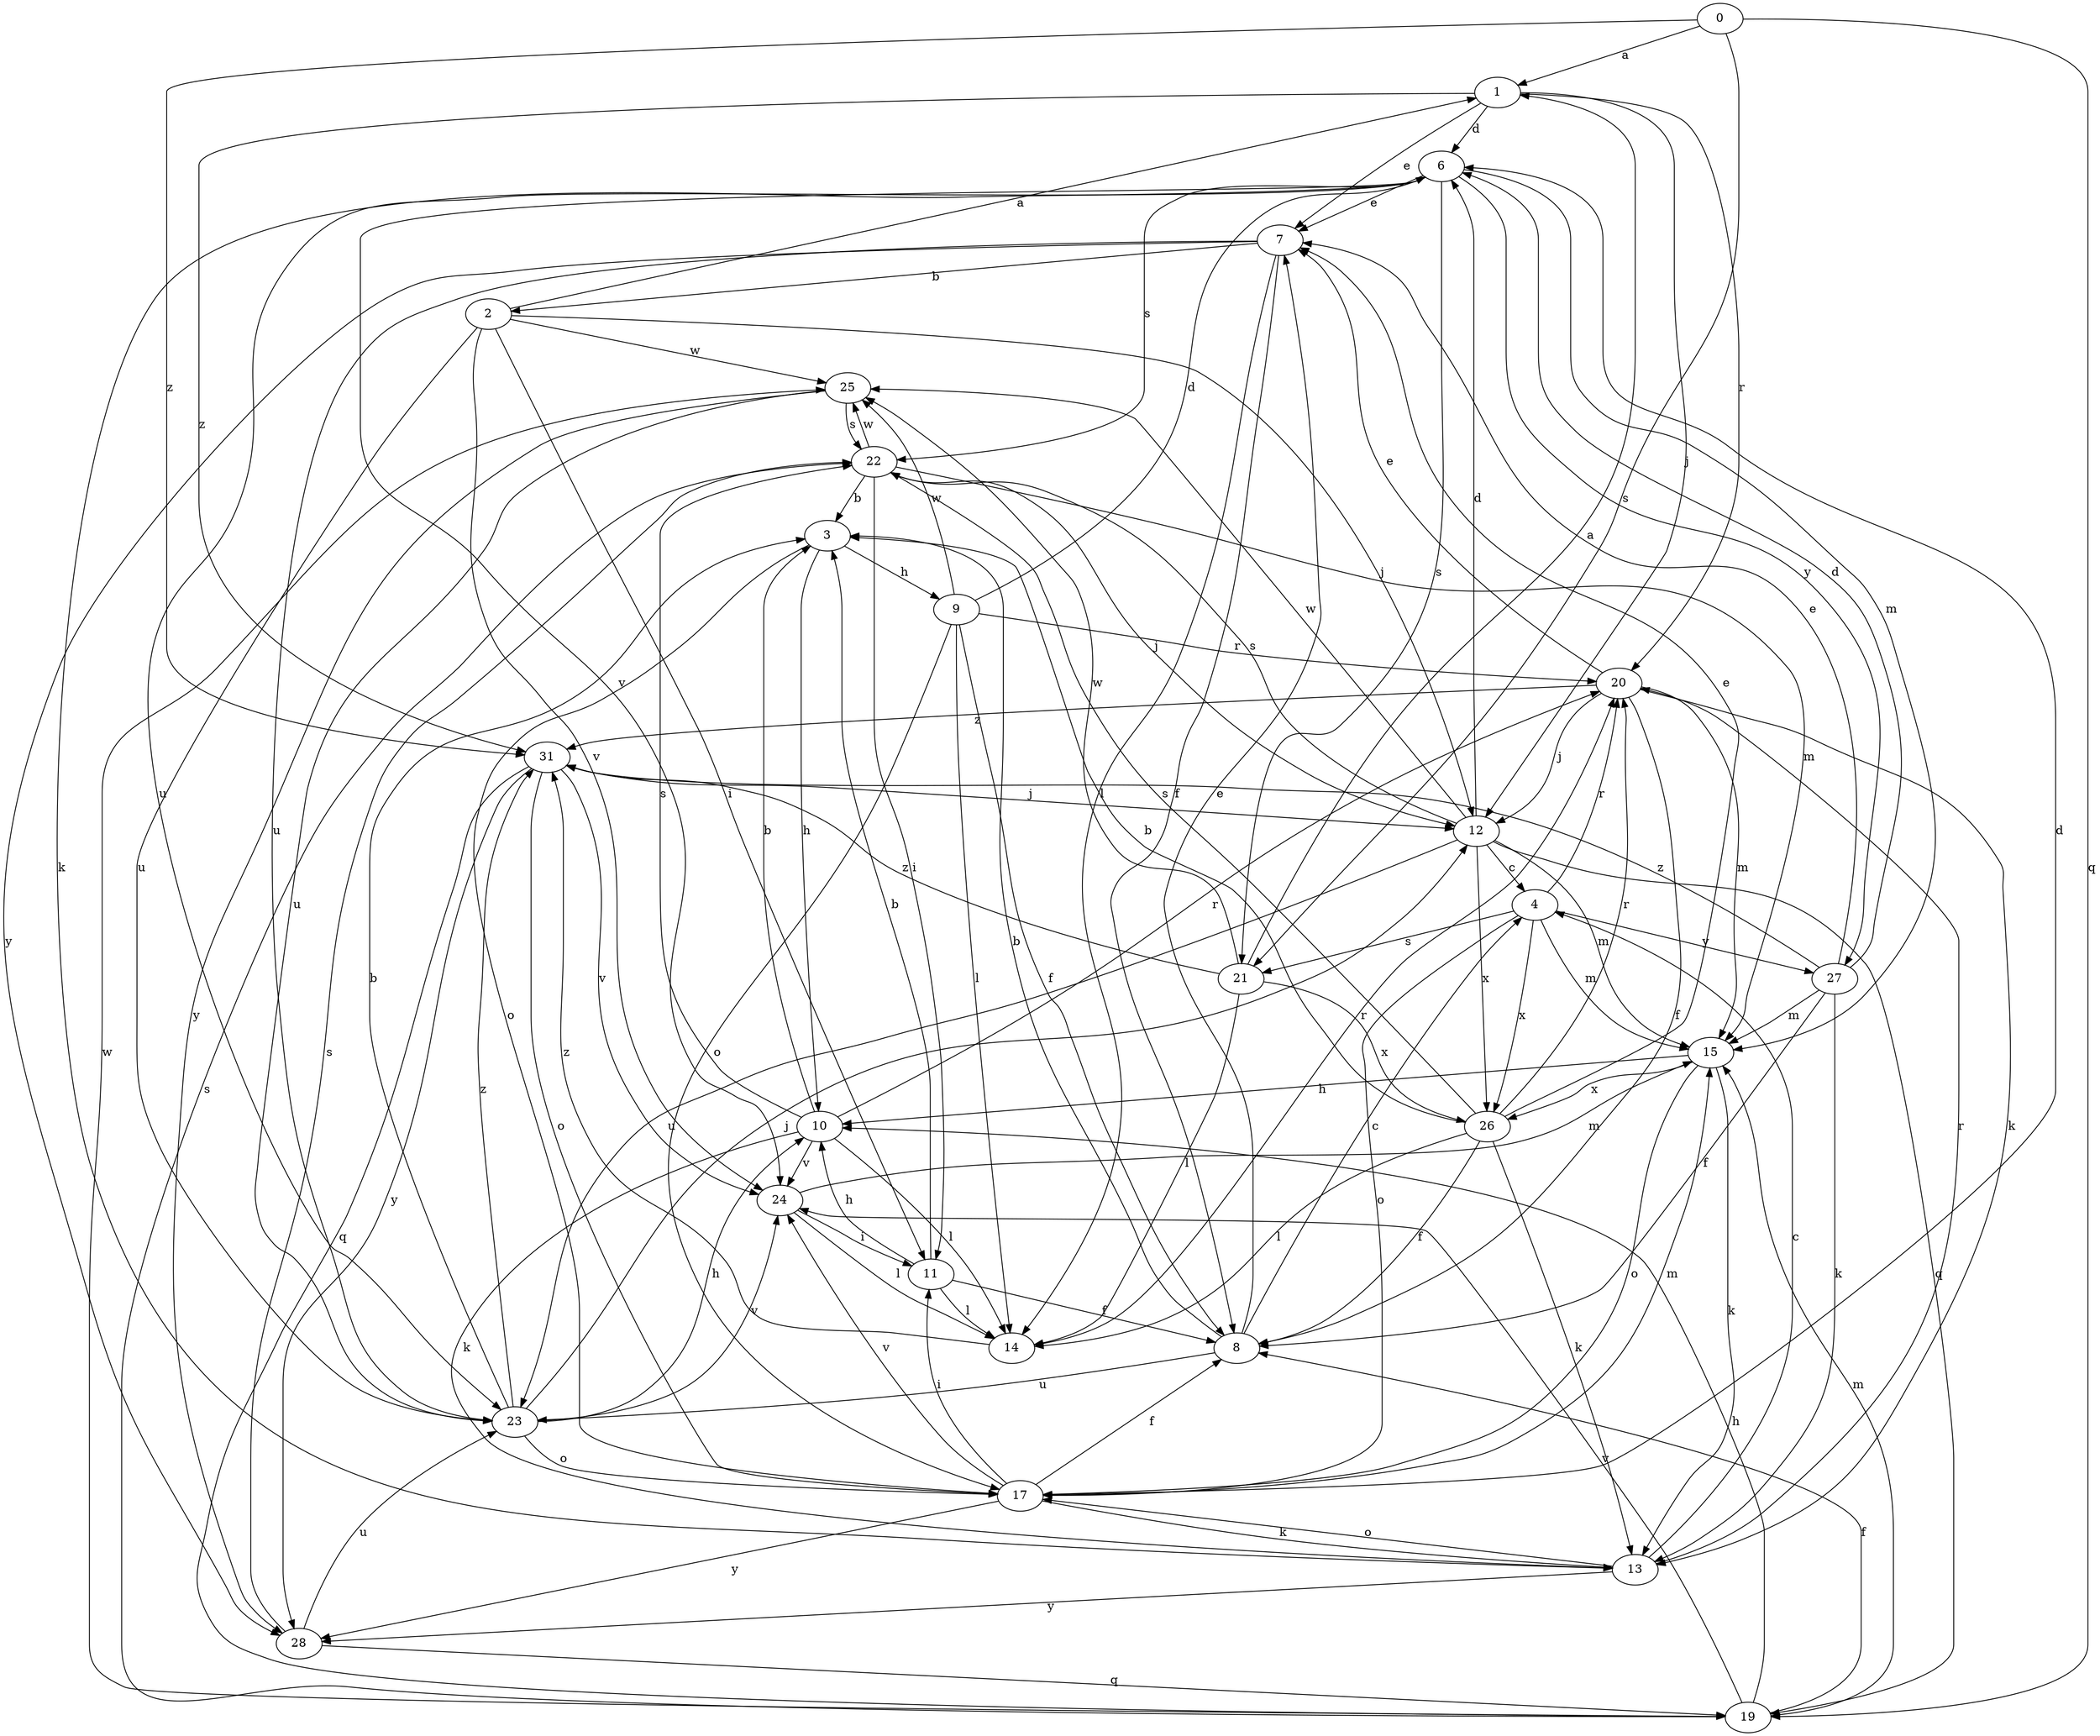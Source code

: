 strict digraph  {
0;
1;
2;
3;
4;
6;
7;
8;
9;
10;
11;
12;
13;
14;
15;
17;
19;
20;
21;
22;
23;
24;
25;
26;
27;
28;
31;
0 -> 1  [label=a];
0 -> 19  [label=q];
0 -> 21  [label=s];
0 -> 31  [label=z];
1 -> 6  [label=d];
1 -> 7  [label=e];
1 -> 12  [label=j];
1 -> 20  [label=r];
1 -> 31  [label=z];
2 -> 1  [label=a];
2 -> 11  [label=i];
2 -> 12  [label=j];
2 -> 23  [label=u];
2 -> 24  [label=v];
2 -> 25  [label=w];
3 -> 9  [label=h];
3 -> 10  [label=h];
3 -> 17  [label=o];
4 -> 15  [label=m];
4 -> 17  [label=o];
4 -> 20  [label=r];
4 -> 21  [label=s];
4 -> 26  [label=x];
4 -> 27  [label=y];
6 -> 7  [label=e];
6 -> 13  [label=k];
6 -> 15  [label=m];
6 -> 21  [label=s];
6 -> 22  [label=s];
6 -> 23  [label=u];
6 -> 24  [label=v];
6 -> 27  [label=y];
7 -> 2  [label=b];
7 -> 8  [label=f];
7 -> 14  [label=l];
7 -> 23  [label=u];
7 -> 28  [label=y];
8 -> 3  [label=b];
8 -> 4  [label=c];
8 -> 7  [label=e];
8 -> 23  [label=u];
9 -> 6  [label=d];
9 -> 8  [label=f];
9 -> 14  [label=l];
9 -> 17  [label=o];
9 -> 20  [label=r];
9 -> 25  [label=w];
10 -> 3  [label=b];
10 -> 13  [label=k];
10 -> 14  [label=l];
10 -> 20  [label=r];
10 -> 22  [label=s];
10 -> 24  [label=v];
11 -> 3  [label=b];
11 -> 8  [label=f];
11 -> 10  [label=h];
11 -> 14  [label=l];
12 -> 4  [label=c];
12 -> 6  [label=d];
12 -> 15  [label=m];
12 -> 19  [label=q];
12 -> 22  [label=s];
12 -> 23  [label=u];
12 -> 25  [label=w];
12 -> 26  [label=x];
13 -> 4  [label=c];
13 -> 17  [label=o];
13 -> 20  [label=r];
13 -> 28  [label=y];
14 -> 20  [label=r];
14 -> 31  [label=z];
15 -> 10  [label=h];
15 -> 13  [label=k];
15 -> 17  [label=o];
15 -> 26  [label=x];
17 -> 6  [label=d];
17 -> 8  [label=f];
17 -> 11  [label=i];
17 -> 13  [label=k];
17 -> 15  [label=m];
17 -> 24  [label=v];
17 -> 28  [label=y];
19 -> 8  [label=f];
19 -> 10  [label=h];
19 -> 15  [label=m];
19 -> 22  [label=s];
19 -> 24  [label=v];
19 -> 25  [label=w];
20 -> 7  [label=e];
20 -> 8  [label=f];
20 -> 12  [label=j];
20 -> 13  [label=k];
20 -> 15  [label=m];
20 -> 31  [label=z];
21 -> 1  [label=a];
21 -> 14  [label=l];
21 -> 25  [label=w];
21 -> 26  [label=x];
21 -> 31  [label=z];
22 -> 3  [label=b];
22 -> 11  [label=i];
22 -> 12  [label=j];
22 -> 15  [label=m];
22 -> 25  [label=w];
23 -> 3  [label=b];
23 -> 10  [label=h];
23 -> 12  [label=j];
23 -> 17  [label=o];
23 -> 24  [label=v];
23 -> 31  [label=z];
24 -> 11  [label=i];
24 -> 14  [label=l];
24 -> 15  [label=m];
25 -> 22  [label=s];
25 -> 23  [label=u];
25 -> 28  [label=y];
26 -> 3  [label=b];
26 -> 7  [label=e];
26 -> 8  [label=f];
26 -> 13  [label=k];
26 -> 14  [label=l];
26 -> 20  [label=r];
26 -> 22  [label=s];
27 -> 6  [label=d];
27 -> 7  [label=e];
27 -> 8  [label=f];
27 -> 13  [label=k];
27 -> 15  [label=m];
27 -> 31  [label=z];
28 -> 19  [label=q];
28 -> 22  [label=s];
28 -> 23  [label=u];
31 -> 12  [label=j];
31 -> 17  [label=o];
31 -> 19  [label=q];
31 -> 24  [label=v];
31 -> 28  [label=y];
}

